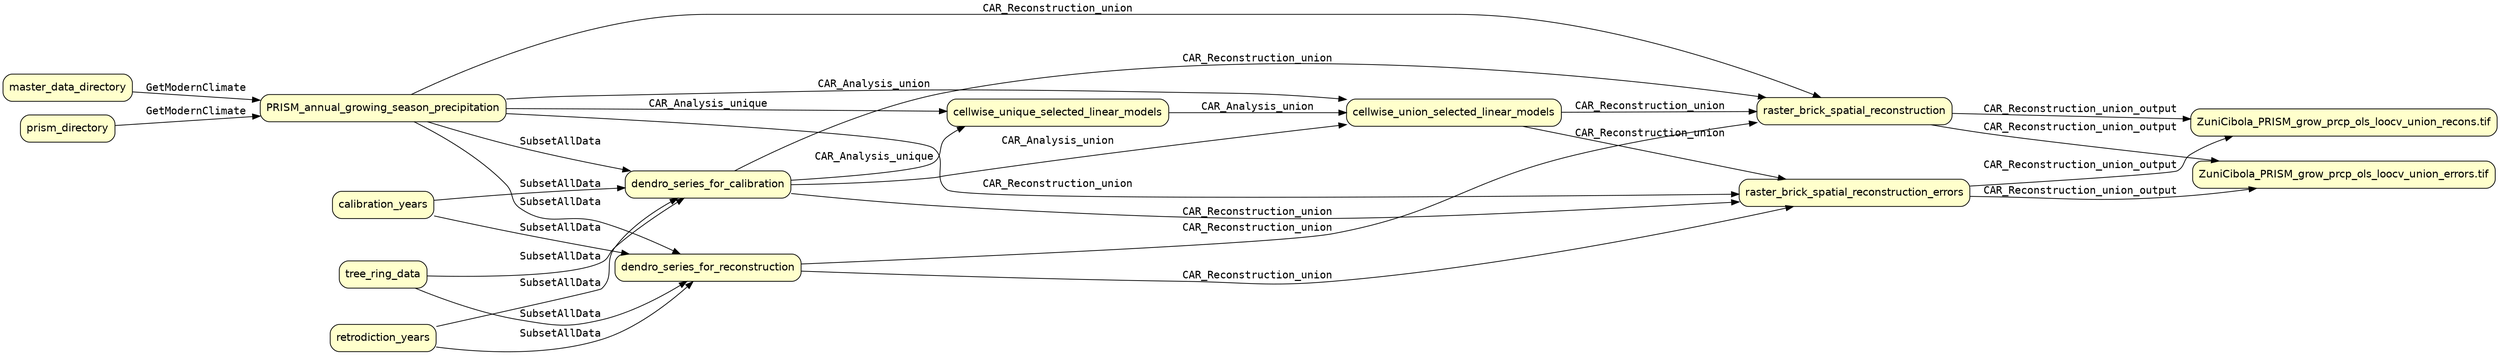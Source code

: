 digraph Workflow {
rankdir=LR

/* Use serif font for process labels and sans serif font for data labels */
graph[fontname=Courier]
edge[fontname=Courier]
node[fontname=Helvetica]
node[shape=box style="rounded,filled" fillcolor="#FFFFCC" peripheries=1 label=""]
node1 [label="ZuniCibola_PRISM_grow_prcp_ols_loocv_union_recons.tif"]
node2 [label="ZuniCibola_PRISM_grow_prcp_ols_loocv_union_errors.tif"]
node3 [label="master_data_directory"]
node4 [label="prism_directory"]
node5 [label="PRISM_annual_growing_season_precipitation"]
node6 [label="tree_ring_data"]
node7 [label="calibration_years"]
node8 [label="retrodiction_years"]
node9 [label="dendro_series_for_calibration"]
node10 [label="cellwise_unique_selected_linear_models"]
node11 [label="cellwise_union_selected_linear_models"]
node12 [label="dendro_series_for_reconstruction"]
node13 [label="raster_brick_spatial_reconstruction"]
node14 [label="raster_brick_spatial_reconstruction_errors"]
node3 -> node5 [label="GetModernClimate"]
node4 -> node5 [label="GetModernClimate"]
node5 -> node9 [label="SubsetAllData"]
node6 -> node9 [label="SubsetAllData"]
node7 -> node9 [label="SubsetAllData"]
node8 -> node9 [label="SubsetAllData"]
node5 -> node12 [label="SubsetAllData"]
node6 -> node12 [label="SubsetAllData"]
node7 -> node12 [label="SubsetAllData"]
node8 -> node12 [label="SubsetAllData"]
node5 -> node10 [label="CAR_Analysis_unique"]
node9 -> node10 [label="CAR_Analysis_unique"]
node5 -> node11 [label="CAR_Analysis_union"]
node9 -> node11 [label="CAR_Analysis_union"]
node10 -> node11 [label="CAR_Analysis_union"]
node5 -> node13 [label="CAR_Reconstruction_union"]
node9 -> node13 [label="CAR_Reconstruction_union"]
node11 -> node13 [label="CAR_Reconstruction_union"]
node12 -> node13 [label="CAR_Reconstruction_union"]
node5 -> node14 [label="CAR_Reconstruction_union"]
node9 -> node14 [label="CAR_Reconstruction_union"]
node11 -> node14 [label="CAR_Reconstruction_union"]
node12 -> node14 [label="CAR_Reconstruction_union"]
node13 -> node1 [label="CAR_Reconstruction_union_output"]
node14 -> node1 [label="CAR_Reconstruction_union_output"]
node13 -> node2 [label="CAR_Reconstruction_union_output"]
node14 -> node2 [label="CAR_Reconstruction_union_output"]
}
